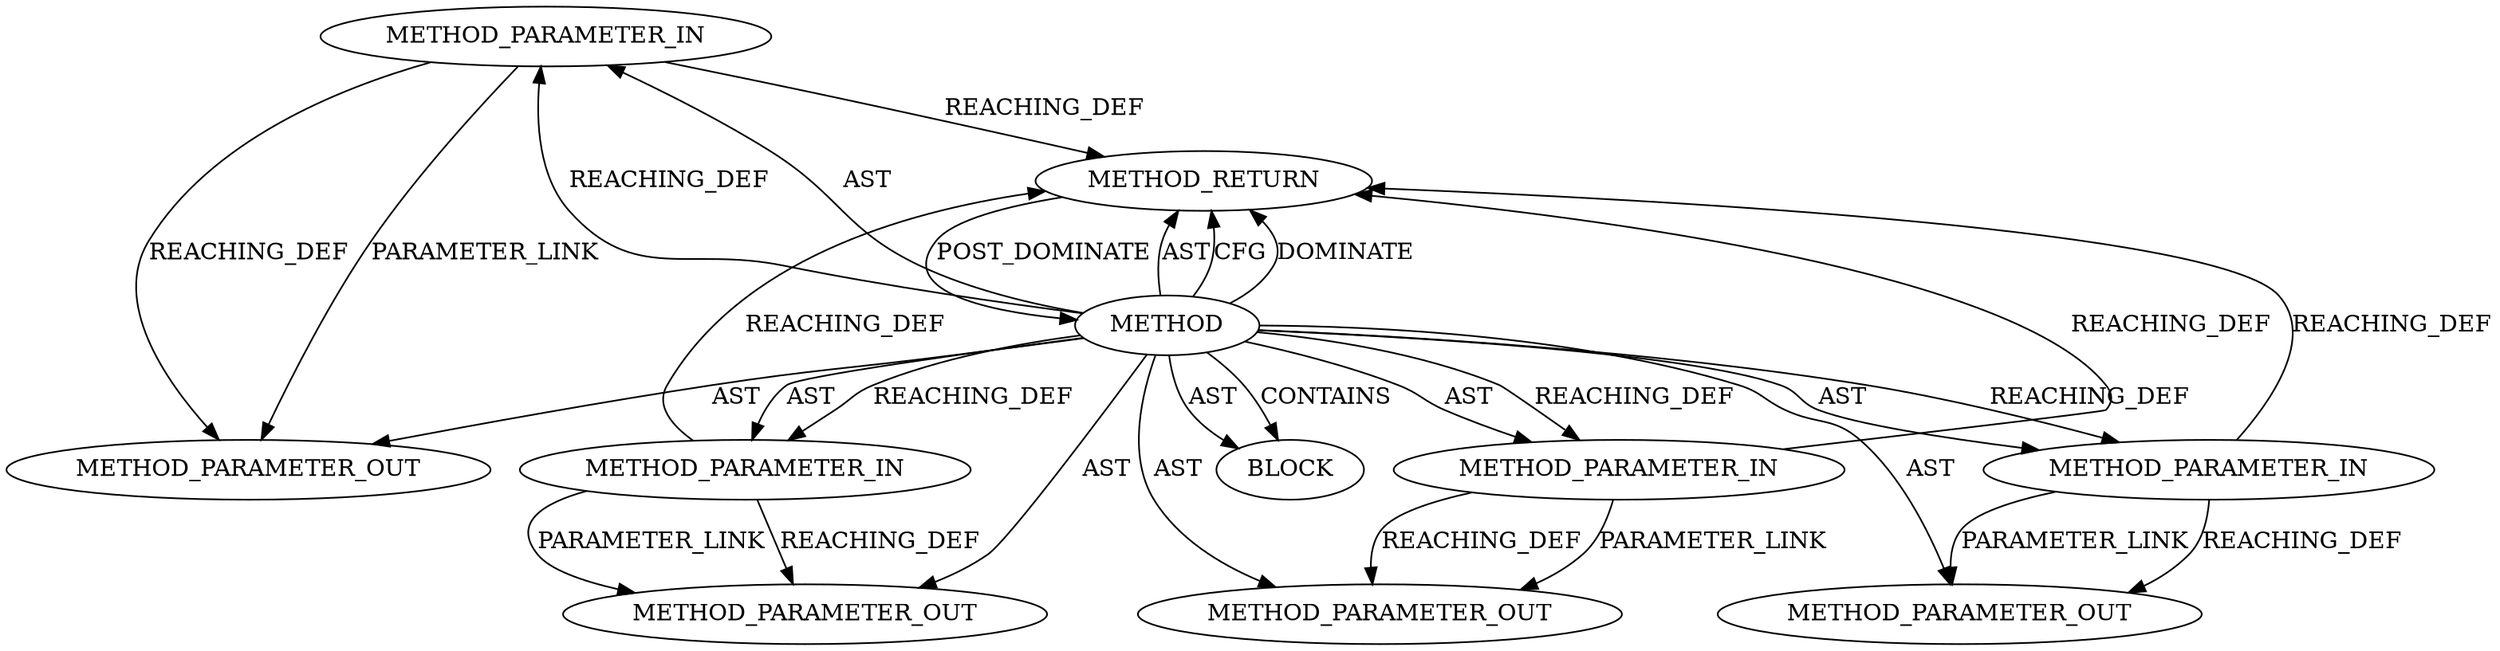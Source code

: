 digraph {
  22096 [label=METHOD_PARAMETER_OUT ORDER=3 CODE="p3" IS_VARIADIC=false TYPE_FULL_NAME="ANY" EVALUATION_STRATEGY="BY_VALUE" INDEX=3 NAME="p3"]
  22097 [label=METHOD_PARAMETER_OUT ORDER=4 CODE="p4" IS_VARIADIC=false TYPE_FULL_NAME="ANY" EVALUATION_STRATEGY="BY_VALUE" INDEX=4 NAME="p4"]
  20215 [label=BLOCK ORDER=1 ARGUMENT_INDEX=1 CODE="<empty>" TYPE_FULL_NAME="ANY"]
  22094 [label=METHOD_PARAMETER_OUT ORDER=1 CODE="p1" IS_VARIADIC=false TYPE_FULL_NAME="ANY" EVALUATION_STRATEGY="BY_VALUE" INDEX=1 NAME="p1"]
  20211 [label=METHOD_PARAMETER_IN ORDER=1 CODE="p1" IS_VARIADIC=false TYPE_FULL_NAME="ANY" EVALUATION_STRATEGY="BY_VALUE" INDEX=1 NAME="p1"]
  22095 [label=METHOD_PARAMETER_OUT ORDER=2 CODE="p2" IS_VARIADIC=false TYPE_FULL_NAME="ANY" EVALUATION_STRATEGY="BY_VALUE" INDEX=2 NAME="p2"]
  20214 [label=METHOD_PARAMETER_IN ORDER=4 CODE="p4" IS_VARIADIC=false TYPE_FULL_NAME="ANY" EVALUATION_STRATEGY="BY_VALUE" INDEX=4 NAME="p4"]
  20213 [label=METHOD_PARAMETER_IN ORDER=3 CODE="p3" IS_VARIADIC=false TYPE_FULL_NAME="ANY" EVALUATION_STRATEGY="BY_VALUE" INDEX=3 NAME="p3"]
  20216 [label=METHOD_RETURN ORDER=2 CODE="RET" TYPE_FULL_NAME="ANY" EVALUATION_STRATEGY="BY_VALUE"]
  20212 [label=METHOD_PARAMETER_IN ORDER=2 CODE="p2" IS_VARIADIC=false TYPE_FULL_NAME="ANY" EVALUATION_STRATEGY="BY_VALUE" INDEX=2 NAME="p2"]
  20210 [label=METHOD AST_PARENT_TYPE="NAMESPACE_BLOCK" AST_PARENT_FULL_NAME="<global>" ORDER=0 CODE="<empty>" FULL_NAME="skb_to_sgvec" IS_EXTERNAL=true FILENAME="<empty>" SIGNATURE="" NAME="skb_to_sgvec"]
  20214 -> 20216 [label=REACHING_DEF VARIABLE="p4"]
  20210 -> 20213 [label=REACHING_DEF VARIABLE=""]
  20210 -> 22096 [label=AST ]
  20210 -> 20211 [label=AST ]
  20212 -> 22095 [label=REACHING_DEF VARIABLE="p2"]
  20214 -> 22097 [label=REACHING_DEF VARIABLE="p4"]
  20210 -> 20216 [label=AST ]
  20212 -> 22095 [label=PARAMETER_LINK ]
  20212 -> 20216 [label=REACHING_DEF VARIABLE="p2"]
  20210 -> 20215 [label=CONTAINS ]
  20210 -> 20215 [label=AST ]
  20210 -> 20216 [label=CFG ]
  20214 -> 22097 [label=PARAMETER_LINK ]
  20213 -> 20216 [label=REACHING_DEF VARIABLE="p3"]
  20210 -> 22097 [label=AST ]
  20211 -> 22094 [label=PARAMETER_LINK ]
  20210 -> 20214 [label=AST ]
  20210 -> 20211 [label=REACHING_DEF VARIABLE=""]
  20210 -> 20213 [label=AST ]
  20210 -> 20216 [label=DOMINATE ]
  20210 -> 22094 [label=AST ]
  20210 -> 20212 [label=REACHING_DEF VARIABLE=""]
  20210 -> 22095 [label=AST ]
  20210 -> 20212 [label=AST ]
  20211 -> 22094 [label=REACHING_DEF VARIABLE="p1"]
  20216 -> 20210 [label=POST_DOMINATE ]
  20213 -> 22096 [label=PARAMETER_LINK ]
  20213 -> 22096 [label=REACHING_DEF VARIABLE="p3"]
  20211 -> 20216 [label=REACHING_DEF VARIABLE="p1"]
  20210 -> 20214 [label=REACHING_DEF VARIABLE=""]
}
